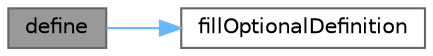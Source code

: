digraph "define"
{
 // LATEX_PDF_SIZE
  bgcolor="transparent";
  edge [fontname=Helvetica,fontsize=10,labelfontname=Helvetica,labelfontsize=10];
  node [fontname=Helvetica,fontsize=10,shape=box,height=0.2,width=0.4];
  rankdir="LR";
  Node1 [id="Node000001",label="define",height=0.2,width=0.4,color="gray40", fillcolor="grey60", style="filled", fontcolor="black",tooltip="Define a new argument format."];
  Node1 -> Node2 [id="edge1_Node000001_Node000002",color="steelblue1",style="solid",tooltip=" "];
  Node2 [id="Node000002",label="fillOptionalDefinition",height=0.2,width=0.4,color="grey40", fillcolor="white", style="filled",URL="$classmexplus_1_1_input_arguments.html#a1888156856c8e47d2583ce894af88c79",tooltip="Fill in optional arguments definition."];
}
